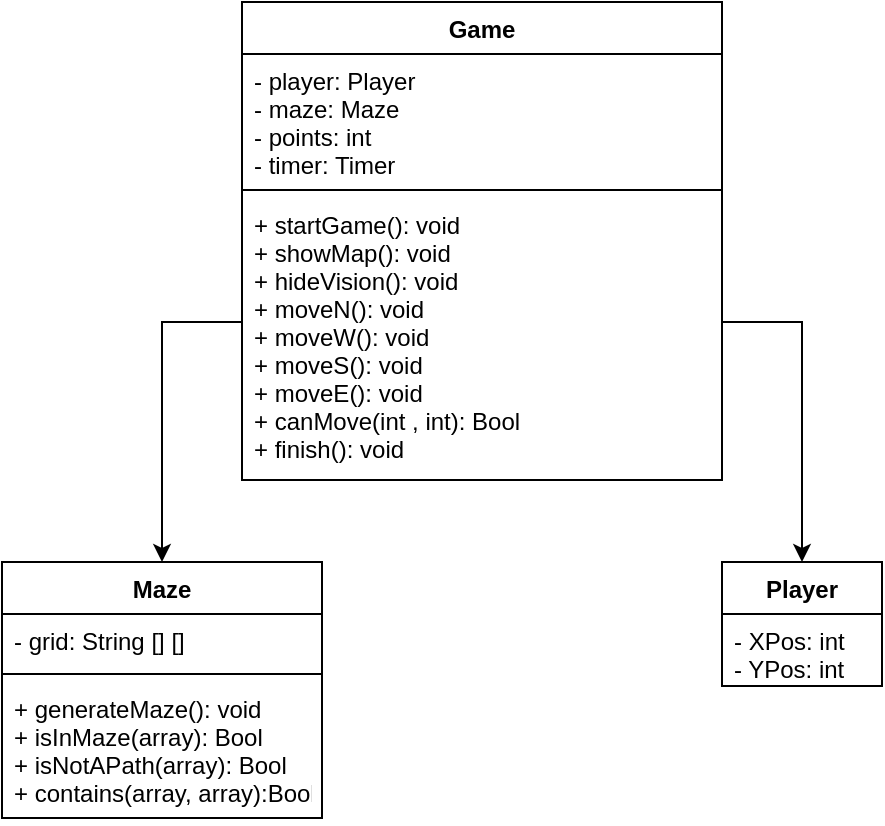 <mxfile version="13.8.7" type="device"><diagram id="C5RBs43oDa-KdzZeNtuy" name="Page-1"><mxGraphModel dx="1038" dy="580" grid="0" gridSize="10" guides="1" tooltips="1" connect="1" arrows="1" fold="1" page="1" pageScale="1" pageWidth="827" pageHeight="1169" math="0" shadow="0"><root><mxCell id="WIyWlLk6GJQsqaUBKTNV-0"/><mxCell id="WIyWlLk6GJQsqaUBKTNV-1" parent="WIyWlLk6GJQsqaUBKTNV-0"/><mxCell id="0NbJorWX5JbHGNhrBHUD-0" value="Maze" style="swimlane;fontStyle=1;align=center;verticalAlign=top;childLayout=stackLayout;horizontal=1;startSize=26;horizontalStack=0;resizeParent=1;resizeParentMax=0;resizeLast=0;collapsible=1;marginBottom=0;" parent="WIyWlLk6GJQsqaUBKTNV-1" vertex="1"><mxGeometry x="200" y="320" width="160" height="128" as="geometry"/></mxCell><mxCell id="0NbJorWX5JbHGNhrBHUD-1" value="- grid: String [] []" style="text;strokeColor=none;fillColor=none;align=left;verticalAlign=top;spacingLeft=4;spacingRight=4;overflow=hidden;rotatable=0;points=[[0,0.5],[1,0.5]];portConstraint=eastwest;" parent="0NbJorWX5JbHGNhrBHUD-0" vertex="1"><mxGeometry y="26" width="160" height="26" as="geometry"/></mxCell><mxCell id="0NbJorWX5JbHGNhrBHUD-2" value="" style="line;strokeWidth=1;fillColor=none;align=left;verticalAlign=middle;spacingTop=-1;spacingLeft=3;spacingRight=3;rotatable=0;labelPosition=right;points=[];portConstraint=eastwest;" parent="0NbJorWX5JbHGNhrBHUD-0" vertex="1"><mxGeometry y="52" width="160" height="8" as="geometry"/></mxCell><mxCell id="0NbJorWX5JbHGNhrBHUD-3" value="+ generateMaze(): void&#10;+ isInMaze(array): Bool&#10;+ isNotAPath(array): Bool&#10;+ contains(array, array):Bool" style="text;strokeColor=none;fillColor=none;align=left;verticalAlign=top;spacingLeft=4;spacingRight=4;overflow=hidden;rotatable=0;points=[[0,0.5],[1,0.5]];portConstraint=eastwest;" parent="0NbJorWX5JbHGNhrBHUD-0" vertex="1"><mxGeometry y="60" width="160" height="68" as="geometry"/></mxCell><mxCell id="0NbJorWX5JbHGNhrBHUD-4" value="Player" style="swimlane;fontStyle=1;align=center;verticalAlign=top;childLayout=stackLayout;horizontal=1;startSize=26;horizontalStack=0;resizeParent=1;resizeParentMax=0;resizeLast=0;collapsible=1;marginBottom=0;" parent="WIyWlLk6GJQsqaUBKTNV-1" vertex="1"><mxGeometry x="560" y="320" width="80" height="62" as="geometry"/></mxCell><mxCell id="0NbJorWX5JbHGNhrBHUD-5" value="- XPos: int&#10;- YPos: int" style="text;strokeColor=none;fillColor=none;align=left;verticalAlign=top;spacingLeft=4;spacingRight=4;overflow=hidden;rotatable=0;points=[[0,0.5],[1,0.5]];portConstraint=eastwest;" parent="0NbJorWX5JbHGNhrBHUD-4" vertex="1"><mxGeometry y="26" width="80" height="36" as="geometry"/></mxCell><mxCell id="6no8JH4OgyaZwj_Jwpjh-2" style="edgeStyle=orthogonalEdgeStyle;rounded=0;orthogonalLoop=1;jettySize=auto;html=1;entryX=0.5;entryY=0;entryDx=0;entryDy=0;" parent="WIyWlLk6GJQsqaUBKTNV-1" source="0NbJorWX5JbHGNhrBHUD-8" target="0NbJorWX5JbHGNhrBHUD-4" edge="1"><mxGeometry relative="1" as="geometry"><Array as="points"><mxPoint x="600" y="200"/></Array></mxGeometry></mxCell><mxCell id="0NbJorWX5JbHGNhrBHUD-8" value="Game" style="swimlane;fontStyle=1;align=center;verticalAlign=top;childLayout=stackLayout;horizontal=1;startSize=26;horizontalStack=0;resizeParent=1;resizeParentMax=0;resizeLast=0;collapsible=1;marginBottom=0;" parent="WIyWlLk6GJQsqaUBKTNV-1" vertex="1"><mxGeometry x="320" y="40" width="240" height="239" as="geometry"/></mxCell><mxCell id="0NbJorWX5JbHGNhrBHUD-9" value="- player: Player&#10;- maze: Maze&#10;- points: int&#10;- timer: Timer" style="text;strokeColor=none;fillColor=none;align=left;verticalAlign=top;spacingLeft=4;spacingRight=4;overflow=hidden;rotatable=0;points=[[0,0.5],[1,0.5]];portConstraint=eastwest;" parent="0NbJorWX5JbHGNhrBHUD-8" vertex="1"><mxGeometry y="26" width="240" height="64" as="geometry"/></mxCell><mxCell id="0NbJorWX5JbHGNhrBHUD-10" value="" style="line;strokeWidth=1;fillColor=none;align=left;verticalAlign=middle;spacingTop=-1;spacingLeft=3;spacingRight=3;rotatable=0;labelPosition=right;points=[];portConstraint=eastwest;" parent="0NbJorWX5JbHGNhrBHUD-8" vertex="1"><mxGeometry y="90" width="240" height="8" as="geometry"/></mxCell><mxCell id="0NbJorWX5JbHGNhrBHUD-11" value="+ startGame(): void&#10;+ showMap(): void&#10;+ hideVision(): void&#10;+ moveN(): void&#10;+ moveW(): void&#10;+ moveS(): void&#10;+ moveE(): void&#10;+ canMove(int , int): Bool&#10;+ finish(): void" style="text;strokeColor=none;fillColor=none;align=left;verticalAlign=top;spacingLeft=4;spacingRight=4;overflow=hidden;rotatable=0;points=[[0,0.5],[1,0.5]];portConstraint=eastwest;fontStyle=0" parent="0NbJorWX5JbHGNhrBHUD-8" vertex="1"><mxGeometry y="98" width="240" height="141" as="geometry"/></mxCell><mxCell id="CcuJEp100NFqImtD7pnF-2" style="edgeStyle=orthogonalEdgeStyle;rounded=0;orthogonalLoop=1;jettySize=auto;html=1;entryX=0.5;entryY=0;entryDx=0;entryDy=0;" parent="WIyWlLk6GJQsqaUBKTNV-1" source="0NbJorWX5JbHGNhrBHUD-11" target="0NbJorWX5JbHGNhrBHUD-0" edge="1"><mxGeometry relative="1" as="geometry"><Array as="points"><mxPoint x="280" y="200"/><mxPoint x="280" y="310"/></Array></mxGeometry></mxCell></root></mxGraphModel></diagram></mxfile>